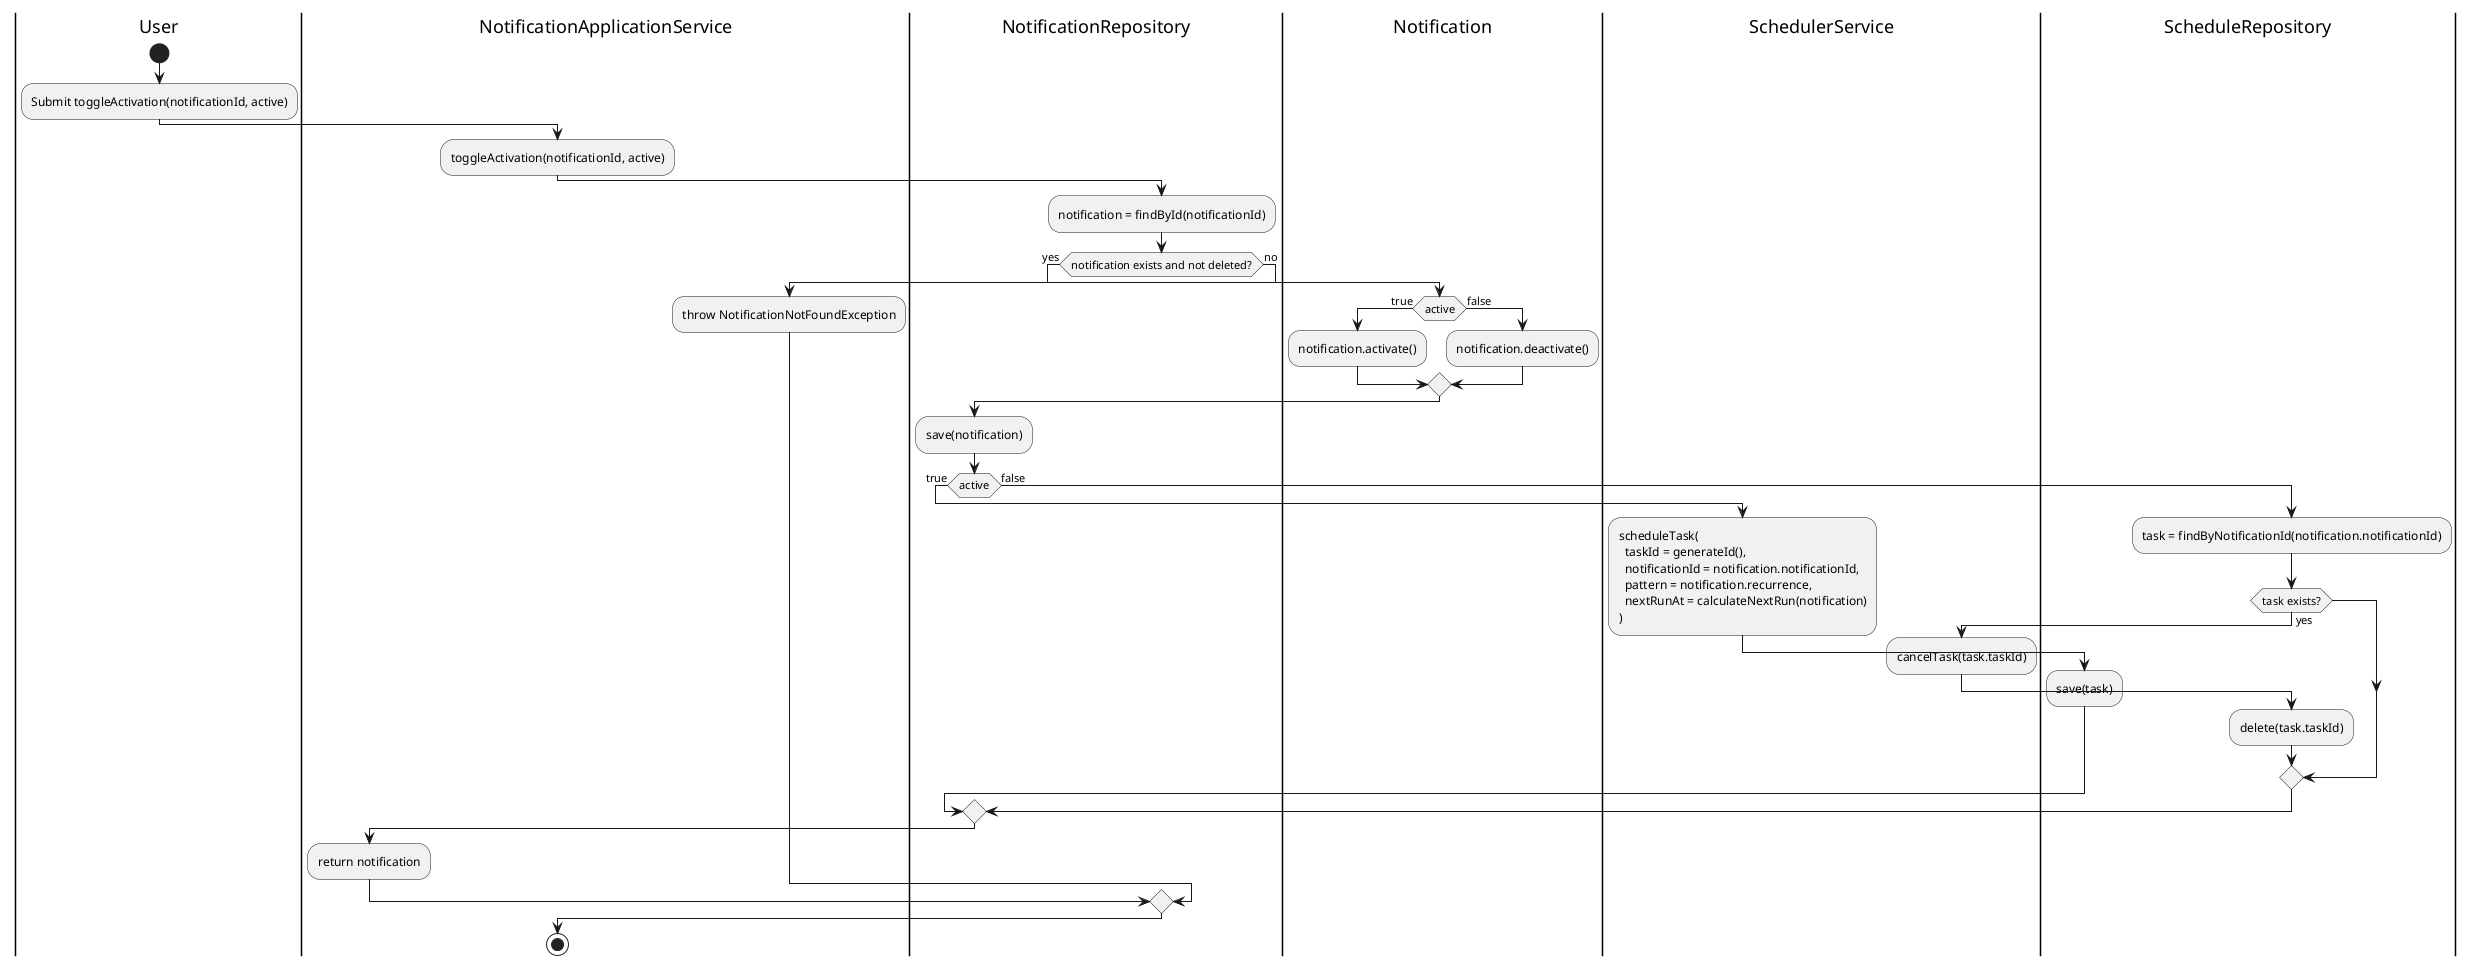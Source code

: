 @startuml NotificationToggleActivationFlow
|User|
start
:Submit toggleActivation(notificationId, active);
|NotificationApplicationService|
:toggleActivation(notificationId, active);
|NotificationRepository|
:notification = findById(notificationId);
if (notification exists and not deleted?) then (yes)
  |Notification|
  if (active) then (true)
    :notification.activate();
  else (false)
    :notification.deactivate();
  endif
  |NotificationRepository|
  :save(notification);
  if (active) then (true)
    |SchedulerService|
    :scheduleTask(
      taskId = generateId(),
      notificationId = notification.notificationId,
      pattern = notification.recurrence,
      nextRunAt = calculateNextRun(notification)
    );
    |ScheduleRepository|
    :save(task);
  else (false)
    |ScheduleRepository|
    :task = findByNotificationId(notification.notificationId);
    if (task exists?) then (yes)
      |SchedulerService|
      :cancelTask(task.taskId);
      |ScheduleRepository|
      :delete(task.taskId);
    endif
  endif
  |NotificationApplicationService|
  :return notification;
else (no)
  |NotificationApplicationService|
  :throw NotificationNotFoundException;
endif
stop
@enduml

